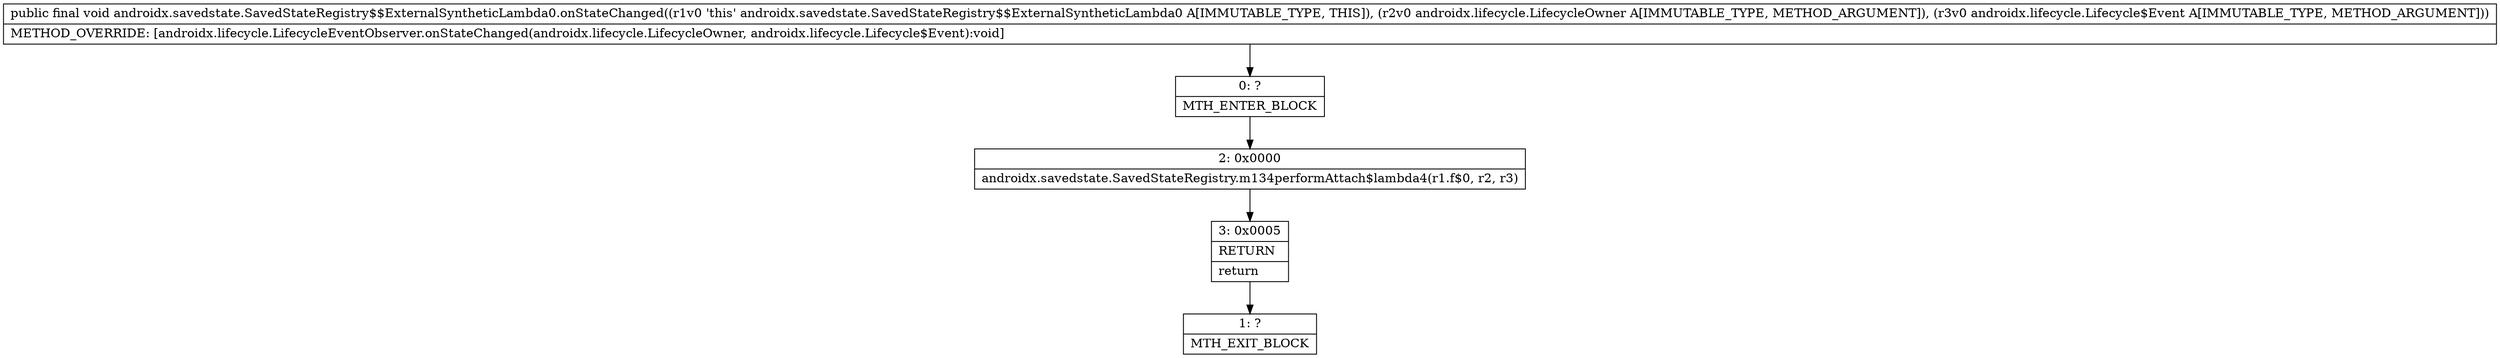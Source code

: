 digraph "CFG forandroidx.savedstate.SavedStateRegistry$$ExternalSyntheticLambda0.onStateChanged(Landroidx\/lifecycle\/LifecycleOwner;Landroidx\/lifecycle\/Lifecycle$Event;)V" {
Node_0 [shape=record,label="{0\:\ ?|MTH_ENTER_BLOCK\l}"];
Node_2 [shape=record,label="{2\:\ 0x0000|androidx.savedstate.SavedStateRegistry.m134performAttach$lambda4(r1.f$0, r2, r3)\l}"];
Node_3 [shape=record,label="{3\:\ 0x0005|RETURN\l|return\l}"];
Node_1 [shape=record,label="{1\:\ ?|MTH_EXIT_BLOCK\l}"];
MethodNode[shape=record,label="{public final void androidx.savedstate.SavedStateRegistry$$ExternalSyntheticLambda0.onStateChanged((r1v0 'this' androidx.savedstate.SavedStateRegistry$$ExternalSyntheticLambda0 A[IMMUTABLE_TYPE, THIS]), (r2v0 androidx.lifecycle.LifecycleOwner A[IMMUTABLE_TYPE, METHOD_ARGUMENT]), (r3v0 androidx.lifecycle.Lifecycle$Event A[IMMUTABLE_TYPE, METHOD_ARGUMENT]))  | METHOD_OVERRIDE: [androidx.lifecycle.LifecycleEventObserver.onStateChanged(androidx.lifecycle.LifecycleOwner, androidx.lifecycle.Lifecycle$Event):void]\l}"];
MethodNode -> Node_0;Node_0 -> Node_2;
Node_2 -> Node_3;
Node_3 -> Node_1;
}

